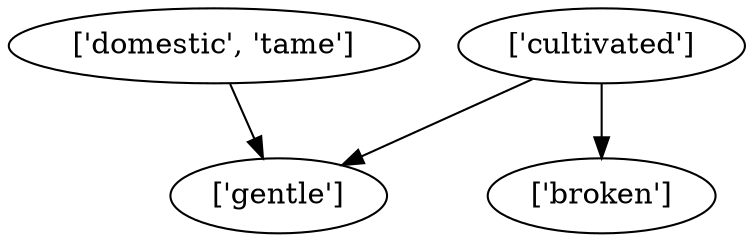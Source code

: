 strict digraph  {
	"['domestic', 'tame']" -> "['gentle']";
	"['cultivated']" -> "['gentle']";
	"['cultivated']" -> "['broken']";
}
